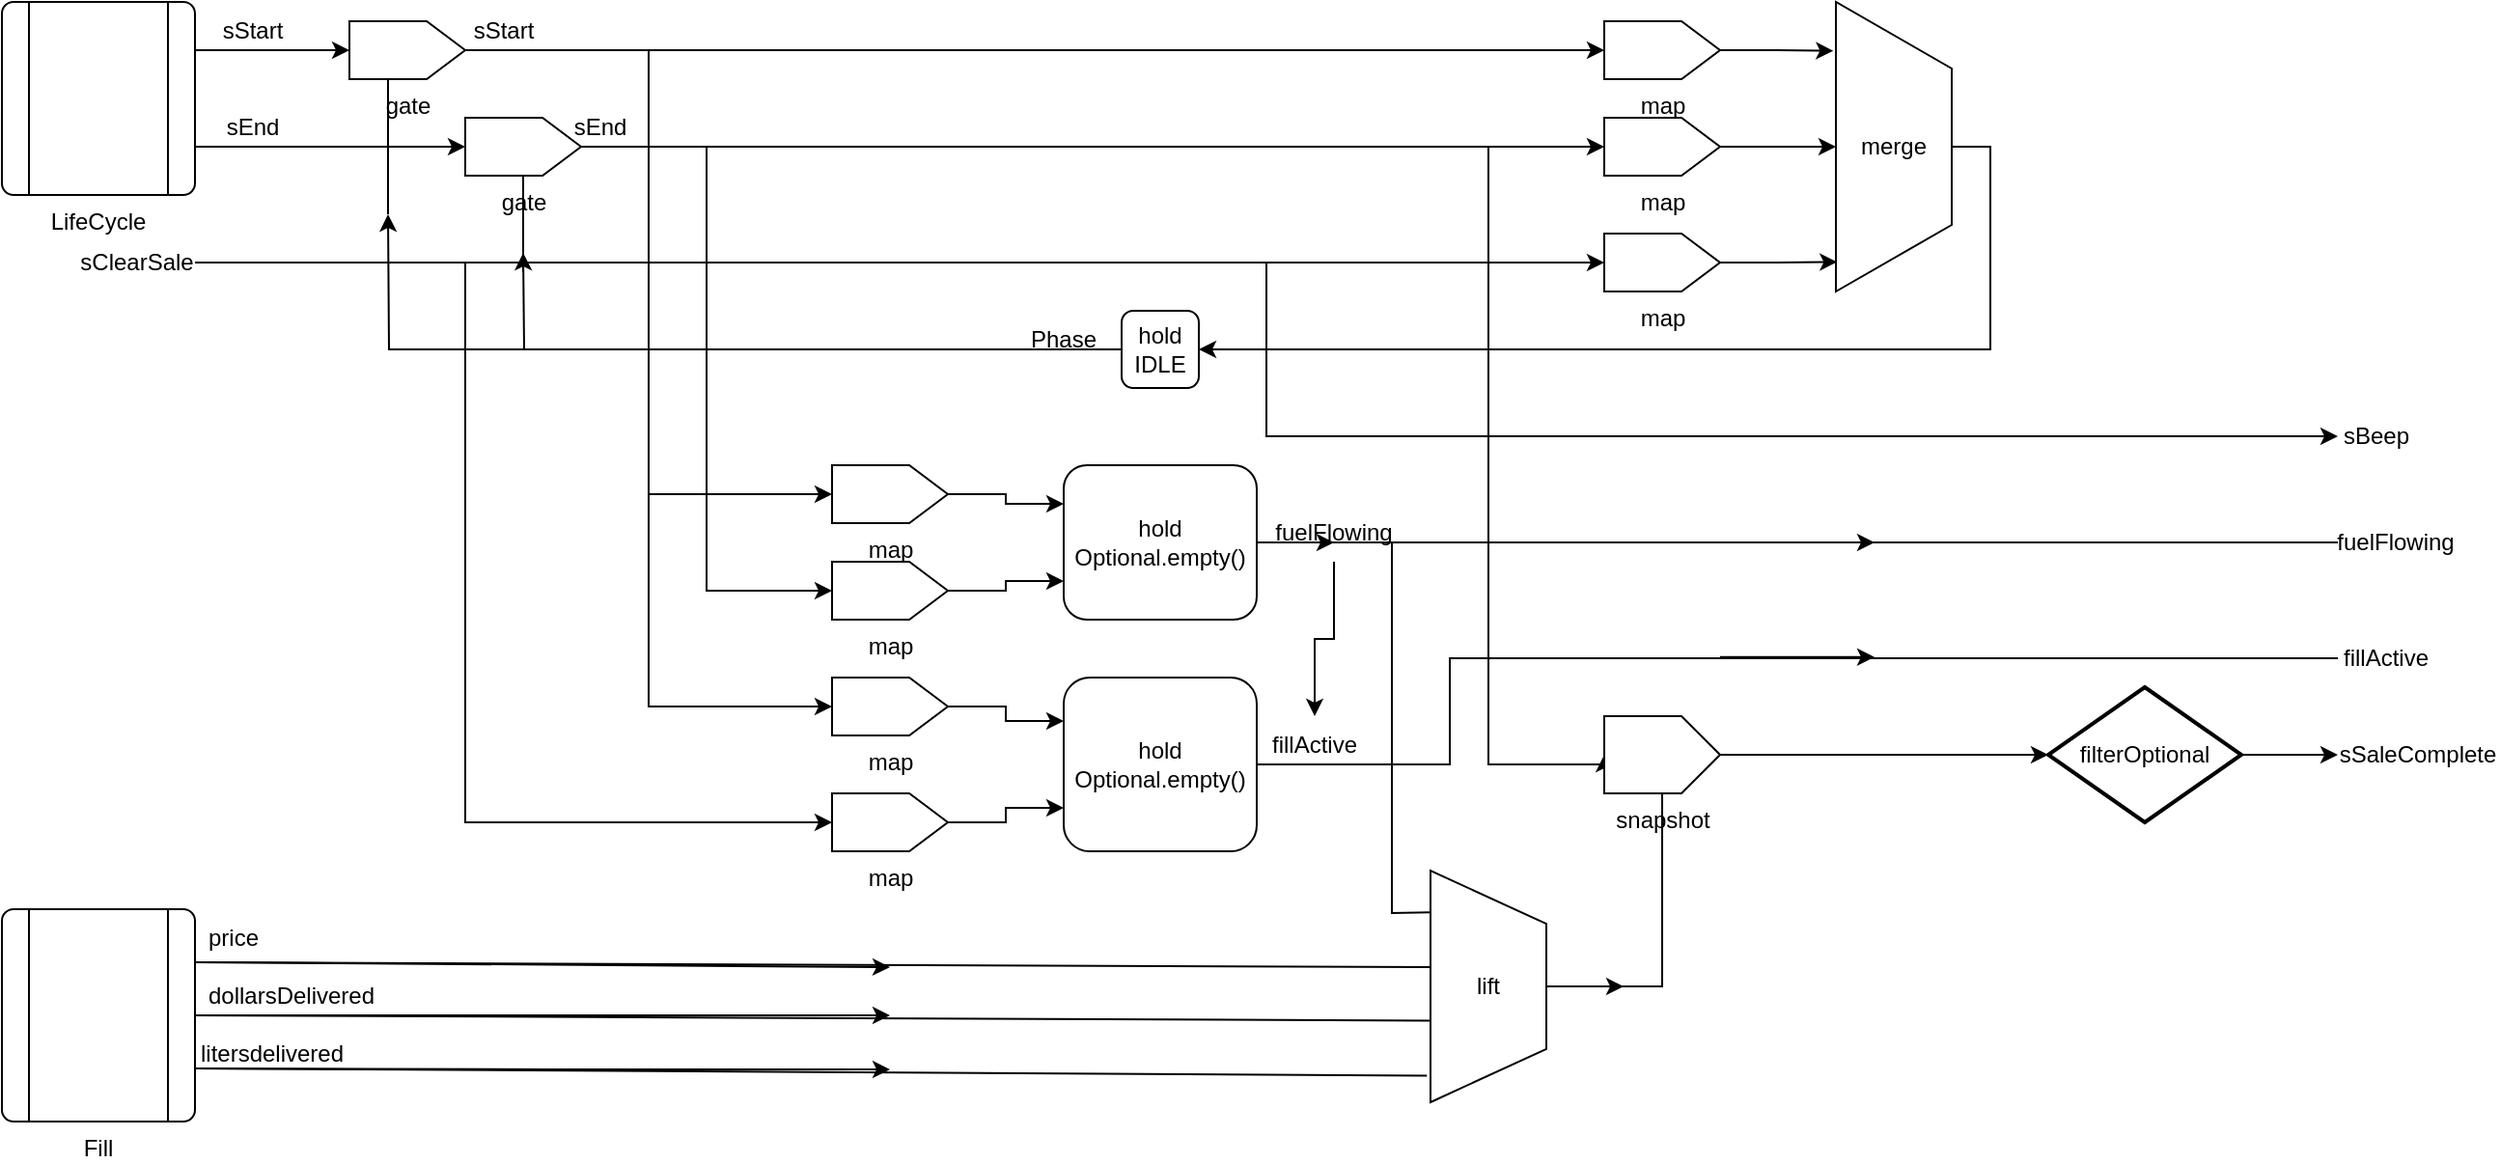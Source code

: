 <mxfile version="24.2.5" type="github">
  <diagram name="ページ1" id="0j9BvPOVyv1glCGRfYG_">
    <mxGraphModel dx="1059" dy="595" grid="1" gridSize="10" guides="1" tooltips="1" connect="1" arrows="1" fold="1" page="1" pageScale="1" pageWidth="827" pageHeight="1169" math="0" shadow="0">
      <root>
        <mxCell id="0" />
        <mxCell id="1" parent="0" />
        <mxCell id="fvebulx2OxIcinfAuc56-7" style="edgeStyle=orthogonalEdgeStyle;rounded=0;orthogonalLoop=1;jettySize=auto;html=1;exitX=1;exitY=0.75;exitDx=0;exitDy=0;entryX=0.5;entryY=0;entryDx=0;entryDy=0;" parent="1" source="M7j4h07cG0Kve68zO_rH-1" target="fvebulx2OxIcinfAuc56-4" edge="1">
          <mxGeometry relative="1" as="geometry" />
        </mxCell>
        <mxCell id="M7j4h07cG0Kve68zO_rH-1" value="LifeCycle" style="verticalLabelPosition=bottom;verticalAlign=top;html=1;shape=process;whiteSpace=wrap;rounded=1;size=0.14;arcSize=6;" parent="1" vertex="1">
          <mxGeometry x="90" y="20" width="100" height="100" as="geometry" />
        </mxCell>
        <mxCell id="M7j4h07cG0Kve68zO_rH-2" value="Fill" style="verticalLabelPosition=bottom;verticalAlign=top;html=1;shape=process;whiteSpace=wrap;rounded=1;size=0.14;arcSize=6;" parent="1" vertex="1">
          <mxGeometry x="90" y="490" width="100" height="110" as="geometry" />
        </mxCell>
        <mxCell id="fvebulx2OxIcinfAuc56-44" style="edgeStyle=orthogonalEdgeStyle;rounded=0;orthogonalLoop=1;jettySize=auto;html=1;entryX=0.5;entryY=0;entryDx=0;entryDy=0;" parent="1" source="M7j4h07cG0Kve68zO_rH-3" target="fvebulx2OxIcinfAuc56-42" edge="1">
          <mxGeometry relative="1" as="geometry">
            <Array as="points">
              <mxPoint x="330" y="155" />
              <mxPoint x="330" y="445" />
            </Array>
          </mxGeometry>
        </mxCell>
        <mxCell id="fvebulx2OxIcinfAuc56-68" style="edgeStyle=orthogonalEdgeStyle;rounded=0;orthogonalLoop=1;jettySize=auto;html=1;entryX=0;entryY=0.5;entryDx=0;entryDy=0;" parent="1" source="M7j4h07cG0Kve68zO_rH-3" target="M7j4h07cG0Kve68zO_rH-15" edge="1">
          <mxGeometry relative="1" as="geometry" />
        </mxCell>
        <mxCell id="M7j4h07cG0Kve68zO_rH-3" value="sClearSale" style="text;html=1;align=center;verticalAlign=middle;whiteSpace=wrap;rounded=0;" parent="1" vertex="1">
          <mxGeometry x="130" y="140" width="60" height="30" as="geometry" />
        </mxCell>
        <mxCell id="fvebulx2OxIcinfAuc56-17" style="edgeStyle=orthogonalEdgeStyle;rounded=0;orthogonalLoop=1;jettySize=auto;html=1;" parent="1" source="M7j4h07cG0Kve68zO_rH-4" edge="1">
          <mxGeometry relative="1" as="geometry">
            <mxPoint x="360" y="150" as="targetPoint" />
          </mxGeometry>
        </mxCell>
        <mxCell id="M7j4h07cG0Kve68zO_rH-4" value="hold&lt;div&gt;IDLE&lt;/div&gt;" style="rounded=1;whiteSpace=wrap;html=1;" parent="1" vertex="1">
          <mxGeometry x="670" y="180" width="40" height="40" as="geometry" />
        </mxCell>
        <mxCell id="M7j4h07cG0Kve68zO_rH-5" value="map" style="verticalLabelPosition=bottom;verticalAlign=top;html=1;shape=offPageConnector;rounded=0;size=0.333;direction=north;" parent="1" vertex="1">
          <mxGeometry x="920" y="30" width="60" height="30" as="geometry" />
        </mxCell>
        <mxCell id="fvebulx2OxIcinfAuc56-14" style="edgeStyle=orthogonalEdgeStyle;rounded=0;orthogonalLoop=1;jettySize=auto;html=1;exitX=0.5;exitY=0;exitDx=0;exitDy=0;entryX=1;entryY=0.5;entryDx=0;entryDy=0;" parent="1" source="M7j4h07cG0Kve68zO_rH-7" target="M7j4h07cG0Kve68zO_rH-4" edge="1">
          <mxGeometry relative="1" as="geometry" />
        </mxCell>
        <mxCell id="M7j4h07cG0Kve68zO_rH-7" value="merge" style="verticalLabelPosition=middle;verticalAlign=middle;html=1;shape=trapezoid;perimeter=trapezoidPerimeter;whiteSpace=wrap;size=0.23;arcSize=10;flipV=1;labelPosition=center;align=center;direction=south;" parent="1" vertex="1">
          <mxGeometry x="1040" y="20" width="60" height="150" as="geometry" />
        </mxCell>
        <mxCell id="fvebulx2OxIcinfAuc56-12" style="edgeStyle=orthogonalEdgeStyle;rounded=0;orthogonalLoop=1;jettySize=auto;html=1;exitX=0.5;exitY=1;exitDx=0;exitDy=0;entryX=0.5;entryY=1;entryDx=0;entryDy=0;" parent="1" source="M7j4h07cG0Kve68zO_rH-9" target="M7j4h07cG0Kve68zO_rH-7" edge="1">
          <mxGeometry relative="1" as="geometry" />
        </mxCell>
        <mxCell id="M7j4h07cG0Kve68zO_rH-9" value="map" style="verticalLabelPosition=bottom;verticalAlign=top;html=1;shape=offPageConnector;rounded=0;size=0.333;direction=north;" parent="1" vertex="1">
          <mxGeometry x="920" y="80" width="60" height="30" as="geometry" />
        </mxCell>
        <mxCell id="M7j4h07cG0Kve68zO_rH-10" value="sStart" style="text;html=1;align=center;verticalAlign=middle;whiteSpace=wrap;rounded=0;" parent="1" vertex="1">
          <mxGeometry x="190" y="20" width="60" height="30" as="geometry" />
        </mxCell>
        <mxCell id="M7j4h07cG0Kve68zO_rH-11" value="sEnd" style="text;html=1;align=center;verticalAlign=middle;whiteSpace=wrap;rounded=0;" parent="1" vertex="1">
          <mxGeometry x="190" y="70" width="60" height="30" as="geometry" />
        </mxCell>
        <mxCell id="M7j4h07cG0Kve68zO_rH-13" value="hold&lt;div&gt;Optional.empty()&lt;/div&gt;" style="rounded=1;whiteSpace=wrap;html=1;" parent="1" vertex="1">
          <mxGeometry x="640" y="260" width="100" height="80" as="geometry" />
        </mxCell>
        <mxCell id="M7j4h07cG0Kve68zO_rH-14" value="hold&lt;div&gt;Optional.empty()&lt;/div&gt;" style="rounded=1;whiteSpace=wrap;html=1;" parent="1" vertex="1">
          <mxGeometry x="640" y="370" width="100" height="90" as="geometry" />
        </mxCell>
        <mxCell id="M7j4h07cG0Kve68zO_rH-15" value="sBeep" style="text;html=1;align=center;verticalAlign=middle;whiteSpace=wrap;rounded=0;" parent="1" vertex="1">
          <mxGeometry x="1300" y="230" width="40" height="30" as="geometry" />
        </mxCell>
        <mxCell id="M7j4h07cG0Kve68zO_rH-16" value="sSaleComplete" style="text;html=1;align=center;verticalAlign=middle;whiteSpace=wrap;rounded=0;" parent="1" vertex="1">
          <mxGeometry x="1300" y="395" width="83" height="30" as="geometry" />
        </mxCell>
        <mxCell id="M7j4h07cG0Kve68zO_rH-17" value="sStart" style="text;html=1;align=center;verticalAlign=middle;whiteSpace=wrap;rounded=0;" parent="1" vertex="1">
          <mxGeometry x="320" y="20" width="60" height="30" as="geometry" />
        </mxCell>
        <mxCell id="M7j4h07cG0Kve68zO_rH-18" value="sEnd" style="text;html=1;align=center;verticalAlign=middle;whiteSpace=wrap;rounded=0;" parent="1" vertex="1">
          <mxGeometry x="370" y="70" width="60" height="30" as="geometry" />
        </mxCell>
        <mxCell id="fvebulx2OxIcinfAuc56-66" style="edgeStyle=orthogonalEdgeStyle;rounded=0;orthogonalLoop=1;jettySize=auto;html=1;" parent="1" source="M7j4h07cG0Kve68zO_rH-19" target="M7j4h07cG0Kve68zO_rH-16" edge="1">
          <mxGeometry relative="1" as="geometry" />
        </mxCell>
        <mxCell id="M7j4h07cG0Kve68zO_rH-19" value="filterOptional" style="strokeWidth=2;html=1;shape=mxgraph.flowchart.decision;whiteSpace=wrap;" parent="1" vertex="1">
          <mxGeometry x="1150" y="375" width="100" height="70" as="geometry" />
        </mxCell>
        <mxCell id="fvebulx2OxIcinfAuc56-1" value="" style="endArrow=classic;html=1;rounded=0;entryX=0.5;entryY=0;entryDx=0;entryDy=0;exitX=1;exitY=0.25;exitDx=0;exitDy=0;" parent="1" source="M7j4h07cG0Kve68zO_rH-1" target="fvebulx2OxIcinfAuc56-2" edge="1">
          <mxGeometry width="50" height="50" relative="1" as="geometry">
            <mxPoint x="230" y="55" as="sourcePoint" />
            <mxPoint x="280" y="53" as="targetPoint" />
          </mxGeometry>
        </mxCell>
        <mxCell id="fvebulx2OxIcinfAuc56-9" style="edgeStyle=orthogonalEdgeStyle;rounded=0;orthogonalLoop=1;jettySize=auto;html=1;entryX=0.5;entryY=0;entryDx=0;entryDy=0;" parent="1" source="fvebulx2OxIcinfAuc56-2" target="M7j4h07cG0Kve68zO_rH-5" edge="1">
          <mxGeometry relative="1" as="geometry" />
        </mxCell>
        <mxCell id="fvebulx2OxIcinfAuc56-26" style="edgeStyle=orthogonalEdgeStyle;rounded=0;orthogonalLoop=1;jettySize=auto;html=1;exitX=0.5;exitY=1;exitDx=0;exitDy=0;entryX=0.5;entryY=0;entryDx=0;entryDy=0;" parent="1" source="fvebulx2OxIcinfAuc56-2" target="fvebulx2OxIcinfAuc56-32" edge="1">
          <mxGeometry relative="1" as="geometry">
            <mxPoint x="470" y="330" as="targetPoint" />
          </mxGeometry>
        </mxCell>
        <mxCell id="fvebulx2OxIcinfAuc56-29" style="edgeStyle=orthogonalEdgeStyle;rounded=0;orthogonalLoop=1;jettySize=auto;html=1;entryX=0.5;entryY=0;entryDx=0;entryDy=0;" parent="1" source="fvebulx2OxIcinfAuc56-2" target="fvebulx2OxIcinfAuc56-35" edge="1">
          <mxGeometry relative="1" as="geometry">
            <mxPoint x="460" y="410" as="targetPoint" />
          </mxGeometry>
        </mxCell>
        <mxCell id="fvebulx2OxIcinfAuc56-2" value="gate" style="verticalLabelPosition=bottom;verticalAlign=top;html=1;shape=offPageConnector;rounded=0;size=0.333;direction=north;" parent="1" vertex="1">
          <mxGeometry x="270" y="30" width="60" height="30" as="geometry" />
        </mxCell>
        <mxCell id="fvebulx2OxIcinfAuc56-10" style="edgeStyle=orthogonalEdgeStyle;rounded=0;orthogonalLoop=1;jettySize=auto;html=1;exitX=0.5;exitY=1;exitDx=0;exitDy=0;entryX=0.5;entryY=0;entryDx=0;entryDy=0;" parent="1" source="fvebulx2OxIcinfAuc56-4" target="M7j4h07cG0Kve68zO_rH-9" edge="1">
          <mxGeometry relative="1" as="geometry" />
        </mxCell>
        <mxCell id="fvebulx2OxIcinfAuc56-27" style="edgeStyle=orthogonalEdgeStyle;rounded=0;orthogonalLoop=1;jettySize=auto;html=1;entryX=0.5;entryY=0;entryDx=0;entryDy=0;exitX=0.5;exitY=1;exitDx=0;exitDy=0;" parent="1" source="fvebulx2OxIcinfAuc56-4" target="fvebulx2OxIcinfAuc56-33" edge="1">
          <mxGeometry relative="1" as="geometry">
            <mxPoint x="490" y="430" as="targetPoint" />
          </mxGeometry>
        </mxCell>
        <mxCell id="fvebulx2OxIcinfAuc56-64" style="edgeStyle=orthogonalEdgeStyle;rounded=0;orthogonalLoop=1;jettySize=auto;html=1;entryX=0.5;entryY=0;entryDx=0;entryDy=0;" parent="1" source="fvebulx2OxIcinfAuc56-4" target="fvebulx2OxIcinfAuc56-48" edge="1">
          <mxGeometry relative="1" as="geometry">
            <Array as="points">
              <mxPoint x="860" y="95" />
              <mxPoint x="860" y="415" />
            </Array>
          </mxGeometry>
        </mxCell>
        <mxCell id="fvebulx2OxIcinfAuc56-4" value="gate" style="verticalLabelPosition=bottom;verticalAlign=top;html=1;shape=offPageConnector;rounded=0;size=0.333;direction=north;" parent="1" vertex="1">
          <mxGeometry x="330" y="80" width="60" height="30" as="geometry" />
        </mxCell>
        <mxCell id="fvebulx2OxIcinfAuc56-6" style="edgeStyle=orthogonalEdgeStyle;rounded=0;orthogonalLoop=1;jettySize=auto;html=1;exitX=0;exitY=0.5;exitDx=0;exitDy=0;" parent="1" source="M7j4h07cG0Kve68zO_rH-5" target="M7j4h07cG0Kve68zO_rH-5" edge="1">
          <mxGeometry relative="1" as="geometry" />
        </mxCell>
        <mxCell id="fvebulx2OxIcinfAuc56-15" value="Phase" style="text;html=1;align=center;verticalAlign=middle;whiteSpace=wrap;rounded=0;" parent="1" vertex="1">
          <mxGeometry x="610" y="180" width="60" height="30" as="geometry" />
        </mxCell>
        <mxCell id="fvebulx2OxIcinfAuc56-16" style="edgeStyle=orthogonalEdgeStyle;rounded=0;orthogonalLoop=1;jettySize=auto;html=1;exitX=0;exitY=0.5;exitDx=0;exitDy=0;" parent="1" source="M7j4h07cG0Kve68zO_rH-4" edge="1">
          <mxGeometry relative="1" as="geometry">
            <mxPoint x="290" y="130" as="targetPoint" />
          </mxGeometry>
        </mxCell>
        <mxCell id="fvebulx2OxIcinfAuc56-18" value="" style="endArrow=classic;html=1;rounded=0;exitX=1;exitY=0.5;exitDx=0;exitDy=0;entryX=0.5;entryY=0;entryDx=0;entryDy=0;" parent="1" source="M7j4h07cG0Kve68zO_rH-3" target="fvebulx2OxIcinfAuc56-22" edge="1">
          <mxGeometry width="50" height="50" relative="1" as="geometry">
            <mxPoint x="380" y="260" as="sourcePoint" />
            <mxPoint x="400" y="150" as="targetPoint" />
          </mxGeometry>
        </mxCell>
        <mxCell id="fvebulx2OxIcinfAuc56-19" value="" style="endArrow=none;html=1;rounded=0;entryX=0;entryY=0.5;entryDx=0;entryDy=0;" parent="1" target="fvebulx2OxIcinfAuc56-4" edge="1">
          <mxGeometry width="50" height="50" relative="1" as="geometry">
            <mxPoint x="360" y="160" as="sourcePoint" />
            <mxPoint x="430" y="210" as="targetPoint" />
          </mxGeometry>
        </mxCell>
        <mxCell id="fvebulx2OxIcinfAuc56-20" value="" style="endArrow=none;html=1;rounded=0;" parent="1" edge="1">
          <mxGeometry width="50" height="50" relative="1" as="geometry">
            <mxPoint x="290" y="60" as="sourcePoint" />
            <mxPoint x="290" y="130" as="targetPoint" />
          </mxGeometry>
        </mxCell>
        <mxCell id="fvebulx2OxIcinfAuc56-22" value="map" style="verticalLabelPosition=bottom;verticalAlign=top;html=1;shape=offPageConnector;rounded=0;size=0.333;direction=north;" parent="1" vertex="1">
          <mxGeometry x="920" y="140" width="60" height="30" as="geometry" />
        </mxCell>
        <mxCell id="fvebulx2OxIcinfAuc56-23" style="edgeStyle=orthogonalEdgeStyle;rounded=0;orthogonalLoop=1;jettySize=auto;html=1;entryX=0.102;entryY=0.989;entryDx=0;entryDy=0;entryPerimeter=0;" parent="1" source="fvebulx2OxIcinfAuc56-22" target="M7j4h07cG0Kve68zO_rH-7" edge="1">
          <mxGeometry relative="1" as="geometry" />
        </mxCell>
        <mxCell id="fvebulx2OxIcinfAuc56-25" style="edgeStyle=orthogonalEdgeStyle;rounded=0;orthogonalLoop=1;jettySize=auto;html=1;entryX=0.831;entryY=1.022;entryDx=0;entryDy=0;entryPerimeter=0;" parent="1" source="M7j4h07cG0Kve68zO_rH-5" target="M7j4h07cG0Kve68zO_rH-7" edge="1">
          <mxGeometry relative="1" as="geometry" />
        </mxCell>
        <mxCell id="2jiP9YLAJ7HxwZIrhcd--3" value="" style="edgeStyle=orthogonalEdgeStyle;rounded=0;orthogonalLoop=1;jettySize=auto;html=1;" edge="1" parent="1" source="fvebulx2OxIcinfAuc56-28" target="fvebulx2OxIcinfAuc56-31">
          <mxGeometry relative="1" as="geometry" />
        </mxCell>
        <mxCell id="fvebulx2OxIcinfAuc56-28" value="fuelFlowing" style="text;html=1;align=center;verticalAlign=middle;whiteSpace=wrap;rounded=0;" parent="1" vertex="1">
          <mxGeometry x="750" y="280" width="60" height="30" as="geometry" />
        </mxCell>
        <mxCell id="fvebulx2OxIcinfAuc56-31" value="fillActive" style="text;html=1;align=center;verticalAlign=middle;whiteSpace=wrap;rounded=0;" parent="1" vertex="1">
          <mxGeometry x="740" y="390" width="60" height="30" as="geometry" />
        </mxCell>
        <mxCell id="fvebulx2OxIcinfAuc56-38" style="edgeStyle=orthogonalEdgeStyle;rounded=0;orthogonalLoop=1;jettySize=auto;html=1;entryX=0;entryY=0.25;entryDx=0;entryDy=0;" parent="1" source="fvebulx2OxIcinfAuc56-32" target="M7j4h07cG0Kve68zO_rH-13" edge="1">
          <mxGeometry relative="1" as="geometry" />
        </mxCell>
        <mxCell id="fvebulx2OxIcinfAuc56-32" value="map" style="verticalLabelPosition=bottom;verticalAlign=top;html=1;shape=offPageConnector;rounded=0;size=0.333;direction=north;" parent="1" vertex="1">
          <mxGeometry x="520" y="260" width="60" height="30" as="geometry" />
        </mxCell>
        <mxCell id="fvebulx2OxIcinfAuc56-40" style="edgeStyle=orthogonalEdgeStyle;rounded=0;orthogonalLoop=1;jettySize=auto;html=1;entryX=0;entryY=0.75;entryDx=0;entryDy=0;" parent="1" source="fvebulx2OxIcinfAuc56-33" target="M7j4h07cG0Kve68zO_rH-13" edge="1">
          <mxGeometry relative="1" as="geometry" />
        </mxCell>
        <mxCell id="fvebulx2OxIcinfAuc56-33" value="map" style="verticalLabelPosition=bottom;verticalAlign=top;html=1;shape=offPageConnector;rounded=0;size=0.333;direction=north;" parent="1" vertex="1">
          <mxGeometry x="520" y="310" width="60" height="30" as="geometry" />
        </mxCell>
        <mxCell id="fvebulx2OxIcinfAuc56-41" style="edgeStyle=orthogonalEdgeStyle;rounded=0;orthogonalLoop=1;jettySize=auto;html=1;exitX=0.5;exitY=1;exitDx=0;exitDy=0;entryX=0;entryY=0.25;entryDx=0;entryDy=0;" parent="1" source="fvebulx2OxIcinfAuc56-35" target="M7j4h07cG0Kve68zO_rH-14" edge="1">
          <mxGeometry relative="1" as="geometry" />
        </mxCell>
        <mxCell id="fvebulx2OxIcinfAuc56-35" value="map" style="verticalLabelPosition=bottom;verticalAlign=top;html=1;shape=offPageConnector;rounded=0;size=0.333;direction=north;" parent="1" vertex="1">
          <mxGeometry x="520" y="370" width="60" height="30" as="geometry" />
        </mxCell>
        <mxCell id="fvebulx2OxIcinfAuc56-43" style="edgeStyle=orthogonalEdgeStyle;rounded=0;orthogonalLoop=1;jettySize=auto;html=1;entryX=0;entryY=0.75;entryDx=0;entryDy=0;" parent="1" source="fvebulx2OxIcinfAuc56-42" target="M7j4h07cG0Kve68zO_rH-14" edge="1">
          <mxGeometry relative="1" as="geometry" />
        </mxCell>
        <mxCell id="fvebulx2OxIcinfAuc56-42" value="map" style="verticalLabelPosition=bottom;verticalAlign=top;html=1;shape=offPageConnector;rounded=0;size=0.333;direction=north;" parent="1" vertex="1">
          <mxGeometry x="520" y="430" width="60" height="30" as="geometry" />
        </mxCell>
        <mxCell id="fvebulx2OxIcinfAuc56-45" value="price" style="text;html=1;align=center;verticalAlign=middle;whiteSpace=wrap;rounded=0;" parent="1" vertex="1">
          <mxGeometry x="180" y="490" width="60" height="30" as="geometry" />
        </mxCell>
        <mxCell id="fvebulx2OxIcinfAuc56-46" value="dollarsDelivered" style="text;html=1;align=center;verticalAlign=middle;whiteSpace=wrap;rounded=0;" parent="1" vertex="1">
          <mxGeometry x="210" y="520" width="60" height="30" as="geometry" />
        </mxCell>
        <mxCell id="fvebulx2OxIcinfAuc56-47" value="litersdelivered" style="text;html=1;align=center;verticalAlign=middle;whiteSpace=wrap;rounded=0;" parent="1" vertex="1">
          <mxGeometry x="200" y="550" width="60" height="30" as="geometry" />
        </mxCell>
        <mxCell id="fvebulx2OxIcinfAuc56-48" value="snapshot" style="verticalLabelPosition=bottom;verticalAlign=top;html=1;shape=offPageConnector;rounded=0;size=0.333;direction=north;" parent="1" vertex="1">
          <mxGeometry x="920" y="390" width="60" height="40" as="geometry" />
        </mxCell>
        <mxCell id="fvebulx2OxIcinfAuc56-63" style="edgeStyle=orthogonalEdgeStyle;rounded=0;orthogonalLoop=1;jettySize=auto;html=1;exitX=0.5;exitY=0;exitDx=0;exitDy=0;" parent="1" source="fvebulx2OxIcinfAuc56-50" edge="1">
          <mxGeometry relative="1" as="geometry">
            <mxPoint x="930" y="530" as="targetPoint" />
          </mxGeometry>
        </mxCell>
        <mxCell id="fvebulx2OxIcinfAuc56-50" value="lift" style="verticalLabelPosition=middle;verticalAlign=middle;html=1;shape=trapezoid;perimeter=trapezoidPerimeter;whiteSpace=wrap;size=0.23;arcSize=10;flipV=1;labelPosition=center;align=center;direction=south;" parent="1" vertex="1">
          <mxGeometry x="830" y="470" width="60" height="120" as="geometry" />
        </mxCell>
        <mxCell id="fvebulx2OxIcinfAuc56-53" value="" style="endArrow=none;html=1;rounded=0;entryX=1;entryY=0.5;entryDx=0;entryDy=0;exitX=0.82;exitY=1.002;exitDx=0;exitDy=0;exitPerimeter=0;" parent="1" source="fvebulx2OxIcinfAuc56-50" target="M7j4h07cG0Kve68zO_rH-13" edge="1">
          <mxGeometry width="50" height="50" relative="1" as="geometry">
            <mxPoint x="560" y="390" as="sourcePoint" />
            <mxPoint x="610" y="340" as="targetPoint" />
            <Array as="points">
              <mxPoint x="810" y="492" />
              <mxPoint x="810" y="300" />
            </Array>
          </mxGeometry>
        </mxCell>
        <mxCell id="fvebulx2OxIcinfAuc56-54" value="" style="endArrow=none;html=1;rounded=0;entryX=1;entryY=0.25;entryDx=0;entryDy=0;exitX=0.583;exitY=1.002;exitDx=0;exitDy=0;exitPerimeter=0;" parent="1" source="fvebulx2OxIcinfAuc56-50" target="M7j4h07cG0Kve68zO_rH-2" edge="1">
          <mxGeometry width="50" height="50" relative="1" as="geometry">
            <mxPoint x="560" y="390" as="sourcePoint" />
            <mxPoint x="610" y="340" as="targetPoint" />
          </mxGeometry>
        </mxCell>
        <mxCell id="fvebulx2OxIcinfAuc56-56" value="" style="endArrow=none;html=1;rounded=0;entryX=0.352;entryY=1.002;entryDx=0;entryDy=0;entryPerimeter=0;exitX=1;exitY=0.5;exitDx=0;exitDy=0;" parent="1" source="M7j4h07cG0Kve68zO_rH-2" target="fvebulx2OxIcinfAuc56-50" edge="1">
          <mxGeometry width="50" height="50" relative="1" as="geometry">
            <mxPoint x="560" y="390" as="sourcePoint" />
            <mxPoint x="610" y="340" as="targetPoint" />
          </mxGeometry>
        </mxCell>
        <mxCell id="fvebulx2OxIcinfAuc56-57" value="" style="endArrow=none;html=1;rounded=0;exitX=1;exitY=0.75;exitDx=0;exitDy=0;entryX=0.115;entryY=1.031;entryDx=0;entryDy=0;entryPerimeter=0;" parent="1" source="M7j4h07cG0Kve68zO_rH-2" target="fvebulx2OxIcinfAuc56-50" edge="1">
          <mxGeometry width="50" height="50" relative="1" as="geometry">
            <mxPoint x="560" y="390" as="sourcePoint" />
            <mxPoint x="610" y="340" as="targetPoint" />
          </mxGeometry>
        </mxCell>
        <mxCell id="fvebulx2OxIcinfAuc56-59" value="" style="endArrow=classic;html=1;rounded=0;exitX=1;exitY=0.25;exitDx=0;exitDy=0;" parent="1" source="M7j4h07cG0Kve68zO_rH-2" edge="1">
          <mxGeometry width="50" height="50" relative="1" as="geometry">
            <mxPoint x="310" y="488.67" as="sourcePoint" />
            <mxPoint x="550" y="520" as="targetPoint" />
          </mxGeometry>
        </mxCell>
        <mxCell id="fvebulx2OxIcinfAuc56-60" value="" style="endArrow=classic;html=1;rounded=0;exitX=1;exitY=0.5;exitDx=0;exitDy=0;" parent="1" source="M7j4h07cG0Kve68zO_rH-2" edge="1">
          <mxGeometry width="50" height="50" relative="1" as="geometry">
            <mxPoint x="690" y="620" as="sourcePoint" />
            <mxPoint x="550" y="545" as="targetPoint" />
          </mxGeometry>
        </mxCell>
        <mxCell id="fvebulx2OxIcinfAuc56-61" value="" style="endArrow=classic;html=1;rounded=0;exitX=1;exitY=0.75;exitDx=0;exitDy=0;" parent="1" source="M7j4h07cG0Kve68zO_rH-2" edge="1">
          <mxGeometry width="50" height="50" relative="1" as="geometry">
            <mxPoint x="330" y="630" as="sourcePoint" />
            <mxPoint x="550" y="573" as="targetPoint" />
            <Array as="points">
              <mxPoint x="370" y="573" />
            </Array>
          </mxGeometry>
        </mxCell>
        <mxCell id="fvebulx2OxIcinfAuc56-62" value="" style="endArrow=none;html=1;rounded=0;entryX=0;entryY=0.5;entryDx=0;entryDy=0;exitX=0.5;exitY=0;exitDx=0;exitDy=0;" parent="1" source="fvebulx2OxIcinfAuc56-50" target="fvebulx2OxIcinfAuc56-48" edge="1">
          <mxGeometry width="50" height="50" relative="1" as="geometry">
            <mxPoint x="600" y="390" as="sourcePoint" />
            <mxPoint x="650" y="340" as="targetPoint" />
            <Array as="points">
              <mxPoint x="950" y="530" />
            </Array>
          </mxGeometry>
        </mxCell>
        <mxCell id="fvebulx2OxIcinfAuc56-65" style="edgeStyle=orthogonalEdgeStyle;rounded=0;orthogonalLoop=1;jettySize=auto;html=1;entryX=0;entryY=0.5;entryDx=0;entryDy=0;entryPerimeter=0;" parent="1" source="fvebulx2OxIcinfAuc56-48" target="M7j4h07cG0Kve68zO_rH-19" edge="1">
          <mxGeometry relative="1" as="geometry" />
        </mxCell>
        <mxCell id="fvebulx2OxIcinfAuc56-67" value="" style="endArrow=classic;html=1;rounded=0;exitX=1;exitY=0.5;exitDx=0;exitDy=0;" parent="1" source="M7j4h07cG0Kve68zO_rH-13" edge="1">
          <mxGeometry width="50" height="50" relative="1" as="geometry">
            <mxPoint x="650" y="390" as="sourcePoint" />
            <mxPoint x="780" y="300" as="targetPoint" />
          </mxGeometry>
        </mxCell>
        <mxCell id="8A7eXg6leSNkG3GTfS__-2" value="" style="endArrow=none;html=1;rounded=0;exitX=1;exitY=0.5;exitDx=0;exitDy=0;entryX=0;entryY=0.5;entryDx=0;entryDy=0;" parent="1" source="M7j4h07cG0Kve68zO_rH-14" target="8A7eXg6leSNkG3GTfS__-4" edge="1">
          <mxGeometry width="50" height="50" relative="1" as="geometry">
            <mxPoint x="960" y="440" as="sourcePoint" />
            <mxPoint x="1250" y="320" as="targetPoint" />
            <Array as="points">
              <mxPoint x="840" y="415" />
              <mxPoint x="840" y="360" />
            </Array>
          </mxGeometry>
        </mxCell>
        <mxCell id="8A7eXg6leSNkG3GTfS__-3" value="" style="endArrow=classic;html=1;rounded=0;" parent="1" edge="1">
          <mxGeometry width="50" height="50" relative="1" as="geometry">
            <mxPoint x="980" y="359.38" as="sourcePoint" />
            <mxPoint x="1060" y="359.38" as="targetPoint" />
          </mxGeometry>
        </mxCell>
        <mxCell id="8A7eXg6leSNkG3GTfS__-4" value="fillActive" style="text;html=1;align=center;verticalAlign=middle;whiteSpace=wrap;rounded=0;" parent="1" vertex="1">
          <mxGeometry x="1300" y="345" width="50" height="30" as="geometry" />
        </mxCell>
        <mxCell id="8A7eXg6leSNkG3GTfS__-5" value="fuelFlowing" style="text;html=1;align=center;verticalAlign=middle;whiteSpace=wrap;rounded=0;" parent="1" vertex="1">
          <mxGeometry x="1300" y="285" width="60" height="30" as="geometry" />
        </mxCell>
        <mxCell id="8A7eXg6leSNkG3GTfS__-6" value="" style="endArrow=none;html=1;rounded=0;exitX=1;exitY=0.5;exitDx=0;exitDy=0;entryX=0;entryY=0.5;entryDx=0;entryDy=0;" parent="1" source="M7j4h07cG0Kve68zO_rH-13" target="8A7eXg6leSNkG3GTfS__-5" edge="1">
          <mxGeometry width="50" height="50" relative="1" as="geometry">
            <mxPoint x="890" y="300" as="sourcePoint" />
            <mxPoint x="940" y="250" as="targetPoint" />
          </mxGeometry>
        </mxCell>
        <mxCell id="8A7eXg6leSNkG3GTfS__-7" value="" style="endArrow=classic;html=1;rounded=0;" parent="1" edge="1">
          <mxGeometry width="50" height="50" relative="1" as="geometry">
            <mxPoint x="890" y="300" as="sourcePoint" />
            <mxPoint x="1060" y="300" as="targetPoint" />
          </mxGeometry>
        </mxCell>
      </root>
    </mxGraphModel>
  </diagram>
</mxfile>
